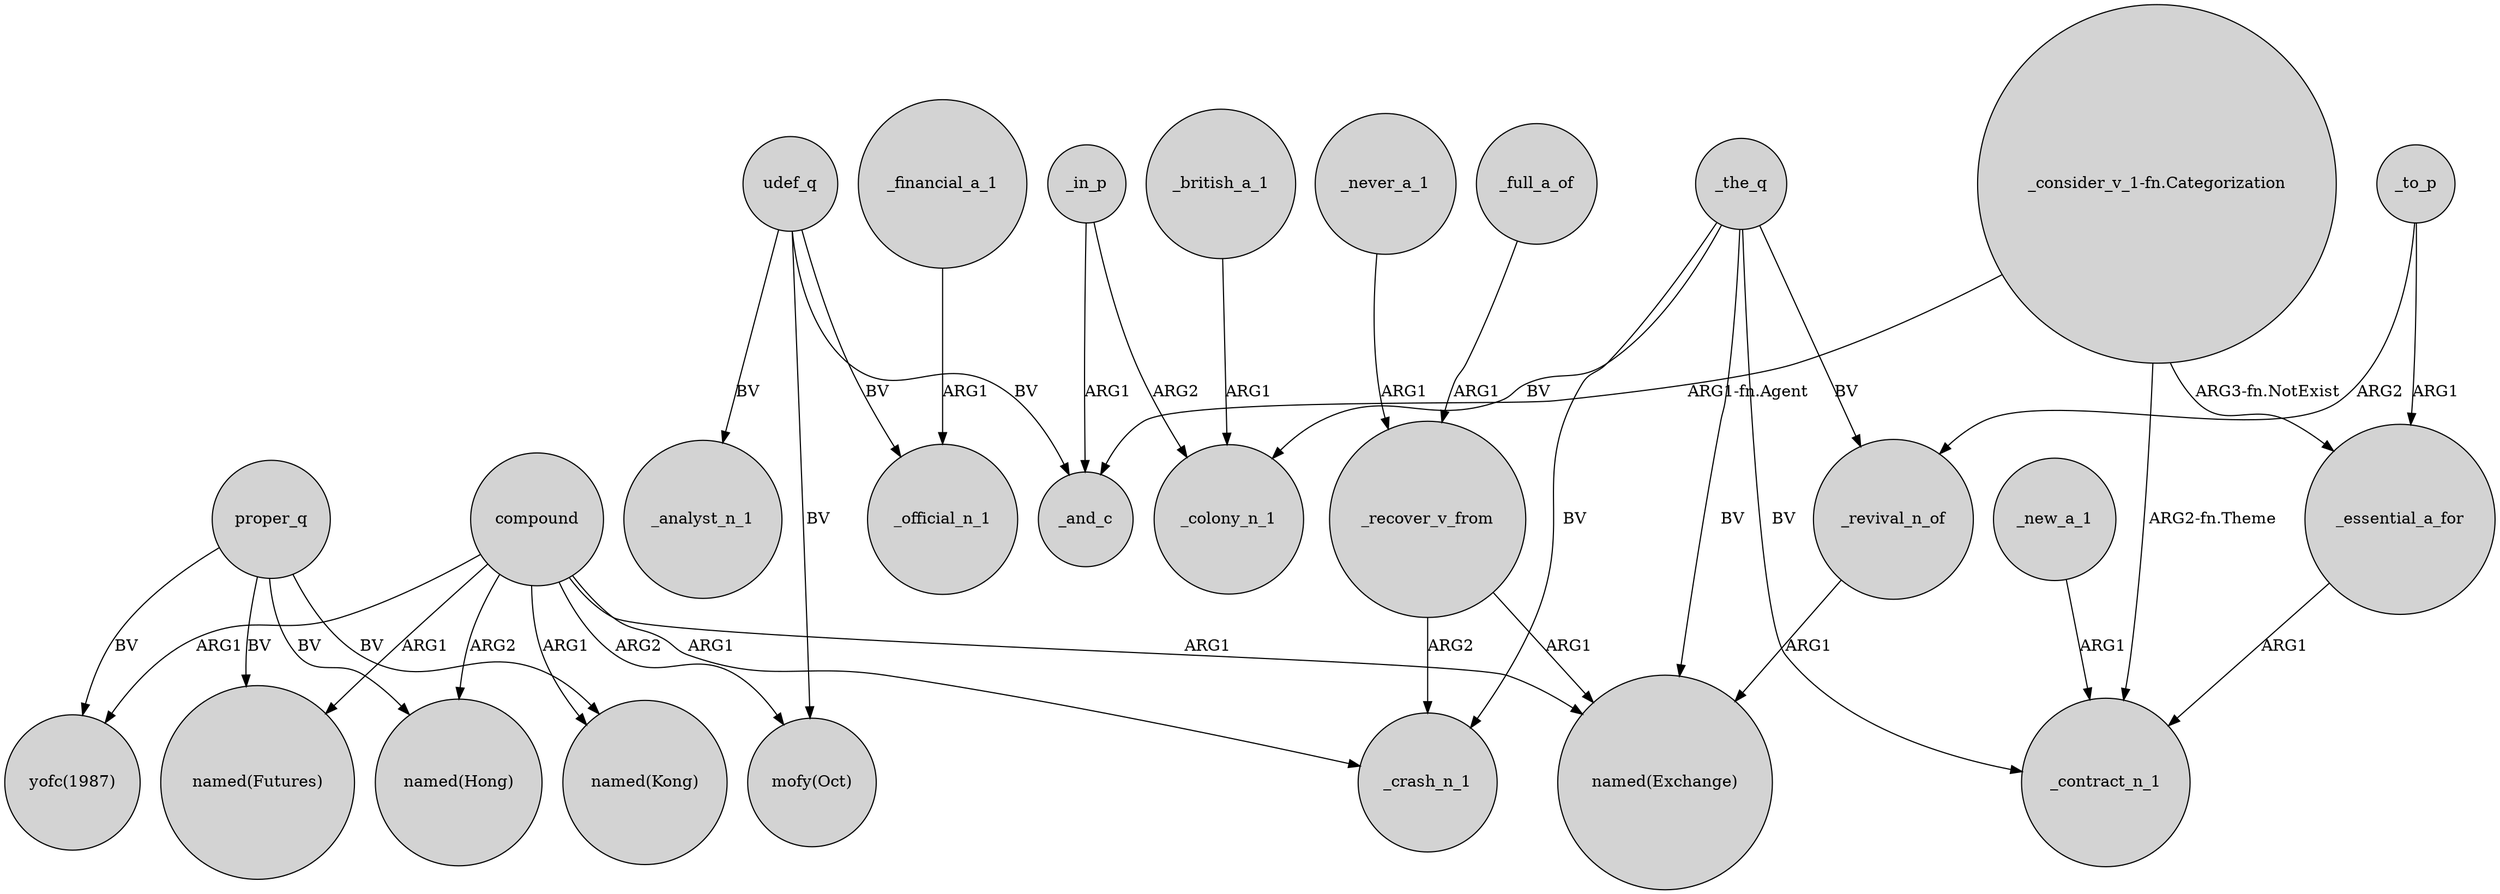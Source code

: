 digraph {
	node [shape=circle style=filled]
	proper_q -> "named(Futures)" [label=BV]
	_never_a_1 -> _recover_v_from [label=ARG1]
	_in_p -> _colony_n_1 [label=ARG2]
	udef_q -> "mofy(Oct)" [label=BV]
	"_consider_v_1-fn.Categorization" -> _and_c [label="ARG1-fn.Agent"]
	_the_q -> "named(Exchange)" [label=BV]
	_to_p -> _essential_a_for [label=ARG1]
	compound -> "named(Hong)" [label=ARG2]
	compound -> _crash_n_1 [label=ARG1]
	_recover_v_from -> _crash_n_1 [label=ARG2]
	_essential_a_for -> _contract_n_1 [label=ARG1]
	_financial_a_1 -> _official_n_1 [label=ARG1]
	proper_q -> "named(Hong)" [label=BV]
	_the_q -> _contract_n_1 [label=BV]
	"_consider_v_1-fn.Categorization" -> _contract_n_1 [label="ARG2-fn.Theme"]
	_full_a_of -> _recover_v_from [label=ARG1]
	udef_q -> _official_n_1 [label=BV]
	_british_a_1 -> _colony_n_1 [label=ARG1]
	_in_p -> _and_c [label=ARG1]
	proper_q -> "named(Kong)" [label=BV]
	"_consider_v_1-fn.Categorization" -> _essential_a_for [label="ARG3-fn.NotExist"]
	_recover_v_from -> "named(Exchange)" [label=ARG1]
	compound -> "named(Exchange)" [label=ARG1]
	compound -> "named(Futures)" [label=ARG1]
	_to_p -> _revival_n_of [label=ARG2]
	proper_q -> "yofc(1987)" [label=BV]
	compound -> "yofc(1987)" [label=ARG1]
	_the_q -> _colony_n_1 [label=BV]
	compound -> "mofy(Oct)" [label=ARG2]
	_revival_n_of -> "named(Exchange)" [label=ARG1]
	udef_q -> _and_c [label=BV]
	_new_a_1 -> _contract_n_1 [label=ARG1]
	_the_q -> _crash_n_1 [label=BV]
	udef_q -> _analyst_n_1 [label=BV]
	compound -> "named(Kong)" [label=ARG1]
	_the_q -> _revival_n_of [label=BV]
}
